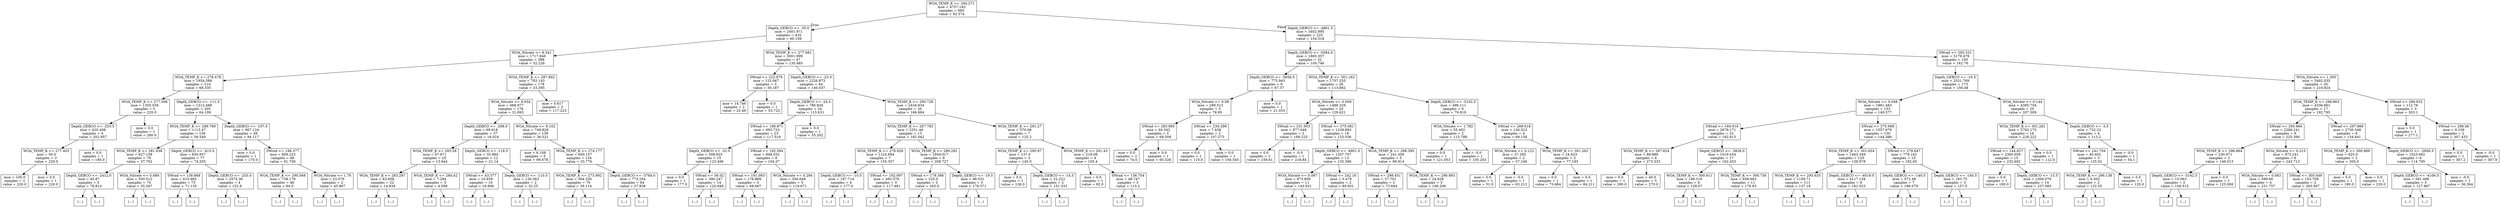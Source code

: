 digraph Tree {
node [shape=box] ;
0 [label="WOA_TEMP_K <= 294.271\nmse = 4757.183\nsamples = 660\nvalue = 92.574"] ;
1 [label="Depth_GEBCO <= -35.0\nmse = 2401.971\nsamples = 435\nvalue = 60.109"] ;
0 -> 1 [labeldistance=2.5, labelangle=45, headlabel="True"] ;
2 [label="WOA_Nitrate <= 8.341\nmse = 1717.846\nsamples = 388\nvalue = 52.226"] ;
1 -> 2 ;
3 [label="WOA_TEMP_K <= 278.478\nmse = 1954.588\nsamples = 210\nvalue = 68.335"] ;
2 -> 3 ;
4 [label="WOA_TEMP_K <= 277.506\nmse = 1355.556\nsamples = 5\nvalue = 220.0"] ;
3 -> 4 ;
5 [label="Depth_GEBCO <= -253.5\nmse = 420.408\nsamples = 4\nvalue = 202.857"] ;
4 -> 5 ;
6 [label="WOA_TEMP_K <= 277.403\nmse = 50.0\nsamples = 3\nvalue = 220.0"] ;
5 -> 6 ;
7 [label="mse = 100.0\nsamples = 2\nvalue = 220.0"] ;
6 -> 7 ;
8 [label="mse = 0.0\nsamples = 1\nvalue = 220.0"] ;
6 -> 8 ;
9 [label="mse = 0.0\nsamples = 1\nvalue = 180.0"] ;
5 -> 9 ;
10 [label="mse = 0.0\nsamples = 1\nvalue = 280.0"] ;
4 -> 10 ;
11 [label="Depth_GEBCO <= -111.5\nmse = 1312.488\nsamples = 205\nvalue = 64.109"] ;
3 -> 11 ;
12 [label="WOA_TEMP_K <= 289.789\nmse = 1115.47\nsamples = 156\nvalue = 56.549"] ;
11 -> 12 ;
13 [label="WOA_TEMP_K <= 281.638\nmse = 627.158\nsamples = 79\nvalue = 37.762"] ;
12 -> 13 ;
14 [label="Depth_GEBCO <= -2412.0\nmse = 45.87\nsamples = 5\nvalue = 79.814"] ;
13 -> 14 ;
15 [label="(...)"] ;
14 -> 15 ;
16 [label="(...)"] ;
14 -> 16 ;
23 [label="WOA_Nitrate <= 0.089\nmse = 550.512\nsamples = 74\nvalue = 35.267"] ;
13 -> 23 ;
24 [label="(...)"] ;
23 -> 24 ;
31 [label="(...)"] ;
23 -> 31 ;
134 [label="Depth_GEBCO <= -415.5\nmse = 930.937\nsamples = 77\nvalue = 74.205"] ;
12 -> 134 ;
135 [label="SWrad <= 138.868\nmse = 615.982\nsamples = 73\nvalue = 71.135"] ;
134 -> 135 ;
136 [label="(...)"] ;
135 -> 136 ;
167 [label="(...)"] ;
135 -> 167 ;
262 [label="Depth_GEBCO <= -253.0\nmse = 2575.36\nsamples = 4\nvalue = 152.8"] ;
134 -> 262 ;
263 [label="(...)"] ;
262 -> 263 ;
266 [label="(...)"] ;
262 -> 266 ;
267 [label="Depth_GEBCO <= -107.5\nmse = 967.124\nsamples = 49\nvalue = 94.117"] ;
11 -> 267 ;
268 [label="mse = 0.0\nsamples = 1\nvalue = 170.0"] ;
267 -> 268 ;
269 [label="SWrad <= 196.377\nmse = 809.223\nsamples = 48\nvalue = 91.708"] ;
267 -> 269 ;
270 [label="WOA_TEMP_K <= 290.568\nmse = 738.179\nsamples = 46\nvalue = 94.0"] ;
269 -> 270 ;
271 [label="(...)"] ;
270 -> 271 ;
342 [label="(...)"] ;
270 -> 342 ;
347 [label="WOA_Nitrate <= 1.76\nmse = 23.576\nsamples = 2\nvalue = 45.867"] ;
269 -> 347 ;
348 [label="(...)"] ;
347 -> 348 ;
349 [label="(...)"] ;
347 -> 349 ;
350 [label="WOA_TEMP_K <= 287.892\nmse = 783.143\nsamples = 178\nvalue = 33.395"] ;
2 -> 350 ;
351 [label="WOA_Nitrate <= 9.034\nmse = 668.977\nsamples = 176\nvalue = 31.893"] ;
350 -> 351 ;
352 [label="Depth_GEBCO <= -298.0\nmse = 69.918\nsamples = 37\nvalue = 16.024"] ;
351 -> 352 ;
353 [label="WOA_TEMP_K <= 283.58\nmse = 67.871\nsamples = 25\nvalue = 13.644"] ;
352 -> 353 ;
354 [label="WOA_TEMP_K <= 283.297\nmse = 63.658\nsamples = 22\nvalue = 14.834"] ;
353 -> 354 ;
355 [label="(...)"] ;
354 -> 355 ;
368 [label="(...)"] ;
354 -> 368 ;
369 [label="WOA_TEMP_K <= 284.42\nmse = 7.294\nsamples = 3\nvalue = 4.598"] ;
353 -> 369 ;
370 [label="(...)"] ;
369 -> 370 ;
373 [label="(...)"] ;
369 -> 373 ;
374 [label="Depth_GEBCO <= -118.5\nmse = 35.964\nsamples = 12\nvalue = 21.14"] ;
352 -> 374 ;
375 [label="SWrad <= 43.377\nmse = 10.659\nsamples = 10\nvalue = 19.906"] ;
374 -> 375 ;
376 [label="(...)"] ;
375 -> 376 ;
381 [label="(...)"] ;
375 -> 381 ;
382 [label="Depth_GEBCO <= -110.5\nmse = 126.563\nsamples = 2\nvalue = 32.25"] ;
374 -> 382 ;
383 [label="(...)"] ;
382 -> 383 ;
384 [label="(...)"] ;
382 -> 384 ;
385 [label="WOA_Nitrate <= 9.102\nmse = 748.828\nsamples = 139\nvalue = 36.521"] ;
351 -> 385 ;
386 [label="mse = 6.108\nsamples = 5\nvalue = 99.678"] ;
385 -> 386 ;
387 [label="WOA_TEMP_K <= 274.177\nmse = 600.157\nsamples = 134\nvalue = 33.776"] ;
385 -> 387 ;
388 [label="WOA_TEMP_K <= 273.992\nmse = 384.326\nsamples = 70\nvalue = 39.114"] ;
387 -> 388 ;
389 [label="(...)"] ;
388 -> 389 ;
472 [label="(...)"] ;
388 -> 472 ;
481 [label="Depth_GEBCO <= -3784.0\nmse = 773.254\nsamples = 64\nvalue = 27.838"] ;
387 -> 481 ;
482 [label="(...)"] ;
481 -> 482 ;
529 [label="(...)"] ;
481 -> 529 ;
604 [label="mse = 0.617\nsamples = 2\nvalue = 117.223"] ;
350 -> 604 ;
605 [label="WOA_TEMP_K <= 277.681\nmse = 3001.999\nsamples = 47\nvalue = 130.485"] ;
1 -> 605 ;
606 [label="SWrad <= 222.979\nmse = 123.067\nsamples = 3\nvalue = 30.187"] ;
605 -> 606 ;
607 [label="mse = 14.746\nsamples = 2\nvalue = 25.48"] ;
606 -> 607 ;
608 [label="mse = 0.0\nsamples = 1\nvalue = 53.722"] ;
606 -> 608 ;
609 [label="Depth_GEBCO <= -23.0\nmse = 2226.873\nsamples = 44\nvalue = 140.037"] ;
605 -> 609 ;
610 [label="Depth_GEBCO <= -24.5\nmse = 786.826\nsamples = 24\nvalue = 115.631"] ;
609 -> 610 ;
611 [label="SWrad <= 186.871\nmse = 693.733\nsamples = 23\nvalue = 117.519"] ;
610 -> 611 ;
612 [label="Depth_GEBCO <= -32.5\nmse = 508.825\nsamples = 15\nvalue = 123.496"] ;
611 -> 612 ;
613 [label="mse = 0.0\nsamples = 1\nvalue = 177.0"] ;
612 -> 613 ;
614 [label="SWrad <= 56.02\nmse = 390.247\nsamples = 14\nvalue = 120.949"] ;
612 -> 614 ;
615 [label="(...)"] ;
614 -> 615 ;
618 [label="(...)"] ;
614 -> 618 ;
637 [label="SWrad <= 192.594\nmse = 849.032\nsamples = 8\nvalue = 104.37"] ;
611 -> 637 ;
638 [label="SWrad <= 191.093\nmse = 176.889\nsamples = 3\nvalue = 68.667"] ;
637 -> 638 ;
639 [label="(...)"] ;
638 -> 639 ;
640 [label="(...)"] ;
638 -> 640 ;
641 [label="WOA_Nitrate <= 0.294\nmse = 356.648\nsamples = 5\nvalue = 119.671"] ;
637 -> 641 ;
642 [label="(...)"] ;
641 -> 642 ;
643 [label="(...)"] ;
641 -> 643 ;
644 [label="mse = 0.0\nsamples = 1\nvalue = 55.202"] ;
610 -> 644 ;
645 [label="WOA_TEMP_K <= 290.728\nmse = 2434.934\nsamples = 20\nvalue = 166.884"] ;
609 -> 645 ;
646 [label="WOA_TEMP_K <= 287.783\nmse = 2251.46\nsamples = 13\nvalue = 182.042"] ;
645 -> 646 ;
647 [label="WOA_TEMP_K <= 278.928\nmse = 1124.694\nsamples = 7\nvalue = 155.357"] ;
646 -> 647 ;
648 [label="Depth_GEBCO <= -10.5\nmse = 197.714\nsamples = 4\nvalue = 177.0"] ;
647 -> 648 ;
649 [label="(...)"] ;
648 -> 649 ;
652 [label="(...)"] ;
648 -> 652 ;
655 [label="SWrad <= 192.097\nmse = 492.576\nsamples = 3\nvalue = 117.481"] ;
647 -> 655 ;
656 [label="(...)"] ;
655 -> 656 ;
659 [label="(...)"] ;
655 -> 659 ;
660 [label="WOA_TEMP_K <= 289.282\nmse = 1954.017\nsamples = 6\nvalue = 208.727"] ;
646 -> 660 ;
661 [label="SWrad <= 178.386\nmse = 225.0\nsamples = 3\nvalue = 265.0"] ;
660 -> 661 ;
662 [label="(...)"] ;
661 -> 662 ;
663 [label="(...)"] ;
661 -> 663 ;
666 [label="Depth_GEBCO <= -19.5\nmse = 98.531\nsamples = 3\nvalue = 176.571"] ;
660 -> 666 ;
667 [label="(...)"] ;
666 -> 667 ;
668 [label="(...)"] ;
666 -> 668 ;
671 [label="WOA_TEMP_K <= 291.27\nmse = 570.08\nsamples = 7\nvalue = 125.2"] ;
645 -> 671 ;
672 [label="WOA_TEMP_K <= 290.97\nmse = 137.0\nsamples = 3\nvalue = 145.0"] ;
671 -> 672 ;
673 [label="mse = 0.0\nsamples = 1\nvalue = 126.0"] ;
672 -> 673 ;
674 [label="Depth_GEBCO <= -14.5\nmse = 22.222\nsamples = 2\nvalue = 151.333"] ;
672 -> 674 ;
675 [label="(...)"] ;
674 -> 675 ;
676 [label="(...)"] ;
674 -> 676 ;
677 [label="WOA_TEMP_K <= 291.43\nmse = 219.08\nsamples = 4\nvalue = 105.4"] ;
671 -> 677 ;
678 [label="mse = 0.0\nsamples = 1\nvalue = 82.0"] ;
677 -> 678 ;
679 [label="SWrad <= 156.704\nmse = 48.747\nsamples = 3\nvalue = 113.2"] ;
677 -> 679 ;
680 [label="(...)"] ;
679 -> 680 ;
681 [label="(...)"] ;
679 -> 681 ;
684 [label="Depth_GEBCO <= -4861.5\nmse = 3402.995\nsamples = 225\nvalue = 154.518"] ;
0 -> 684 [labeldistance=2.5, labelangle=-45, headlabel="False"] ;
685 [label="Depth_GEBCO <= -5584.0\nmse = 1865.357\nsamples = 32\nvalue = 104.746"] ;
684 -> 685 ;
686 [label="Depth_GEBCO <= -5656.5\nmse = 775.943\nsamples = 6\nvalue = 67.37"] ;
685 -> 686 ;
687 [label="WOA_Nitrate <= 0.08\nmse = 299.513\nsamples = 5\nvalue = 78.95"] ;
686 -> 687 ;
688 [label="SWrad <= 283.995\nmse = 40.342\nsamples = 3\nvalue = 69.509"] ;
687 -> 688 ;
689 [label="mse = 0.0\nsamples = 2\nvalue = 74.0"] ;
688 -> 689 ;
690 [label="mse = 0.0\nsamples = 1\nvalue = 60.526"] ;
688 -> 690 ;
691 [label="SWrad <= 234.299\nmse = 7.438\nsamples = 2\nvalue = 107.273"] ;
687 -> 691 ;
692 [label="mse = 0.0\nsamples = 1\nvalue = 110.0"] ;
691 -> 692 ;
693 [label="mse = 0.0\nsamples = 1\nvalue = 104.545"] ;
691 -> 693 ;
694 [label="mse = 0.0\nsamples = 1\nvalue = 21.053"] ;
686 -> 694 ;
695 [label="WOA_TEMP_K <= 301.162\nmse = 1707.255\nsamples = 26\nvalue = 113.862"] ;
685 -> 695 ;
696 [label="WOA_Nitrate <= 0.009\nmse = 1486.329\nsamples = 20\nvalue = 129.621"] ;
695 -> 696 ;
697 [label="SWrad <= 231.953\nmse = 877.048\nsamples = 2\nvalue = 189.225"] ;
696 -> 697 ;
698 [label="mse = 0.0\nsamples = 1\nvalue = 159.61"] ;
697 -> 698 ;
699 [label="mse = -0.0\nsamples = 1\nvalue = 218.84"] ;
697 -> 699 ;
700 [label="SWrad <= 275.081\nmse = 1238.893\nsamples = 18\nvalue = 125.036"] ;
696 -> 700 ;
701 [label="Depth_GEBCO <= -4901.0\nmse = 1207.707\nsamples = 13\nvalue = 135.396"] ;
700 -> 701 ;
702 [label="WOA_Nitrate <= 0.097\nmse = 973.809\nsamples = 11\nvalue = 143.921"] ;
701 -> 702 ;
703 [label="(...)"] ;
702 -> 703 ;
706 [label="(...)"] ;
702 -> 706 ;
723 [label="SWrad <= 242.16\nmse = 0.478\nsamples = 2\nvalue = 89.931"] ;
701 -> 723 ;
724 [label="(...)"] ;
723 -> 724 ;
725 [label="(...)"] ;
723 -> 725 ;
726 [label="WOA_TEMP_K <= 298.395\nmse = 241.356\nsamples = 5\nvalue = 96.914"] ;
700 -> 726 ;
727 [label="SWrad <= 298.451\nmse = 27.701\nsamples = 2\nvalue = 73.684"] ;
726 -> 727 ;
728 [label="(...)"] ;
727 -> 728 ;
729 [label="(...)"] ;
727 -> 729 ;
730 [label="WOA_TEMP_K <= 299.993\nmse = 24.626\nsamples = 3\nvalue = 106.206"] ;
726 -> 730 ;
731 [label="(...)"] ;
730 -> 731 ;
734 [label="(...)"] ;
730 -> 734 ;
735 [label="Depth_GEBCO <= -5102.5\nmse = 496.111\nsamples = 6\nvalue = 79.919"] ;
695 -> 735 ;
736 [label="WOA_Nitrate <= 1.782\nmse = 55.402\nsamples = 2\nvalue = 115.789"] ;
735 -> 736 ;
737 [label="mse = 0.0\nsamples = 1\nvalue = 121.053"] ;
736 -> 737 ;
738 [label="mse = -0.0\nsamples = 1\nvalue = 105.263"] ;
736 -> 738 ;
739 [label="SWrad <= 268.618\nmse = 126.523\nsamples = 4\nvalue = 69.158"] ;
735 -> 739 ;
740 [label="WOA_Nitrate <= 0.122\nmse = 37.285\nsamples = 2\nvalue = 57.106"] ;
739 -> 740 ;
741 [label="mse = 0.0\nsamples = 1\nvalue = 51.0"] ;
740 -> 741 ;
742 [label="mse = -0.0\nsamples = 1\nvalue = 63.212"] ;
740 -> 742 ;
743 [label="WOA_TEMP_K <= 301.262\nmse = 24.623\nsamples = 2\nvalue = 77.193"] ;
739 -> 743 ;
744 [label="mse = 0.0\nsamples = 1\nvalue = 73.684"] ;
743 -> 744 ;
745 [label="mse = 0.0\nsamples = 1\nvalue = 84.211"] ;
743 -> 745 ;
746 [label="SWrad <= 285.331\nmse = 3179.479\nsamples = 193\nvalue = 162.76"] ;
684 -> 746 ;
747 [label="Depth_GEBCO <= -16.5\nmse = 2531.769\nsamples = 173\nvalue = 156.48"] ;
746 -> 747 ;
748 [label="WOA_Nitrate <= 0.048\nmse = 1881.483\nsamples = 153\nvalue = 149.577"] ;
747 -> 748 ;
749 [label="SWrad <= 184.916\nmse = 2679.171\nsamples = 23\nvalue = 182.613"] ;
748 -> 749 ;
750 [label="WOA_TEMP_K <= 297.824\nmse = 88.889\nsamples = 6\nvalue = 273.333"] ;
749 -> 750 ;
751 [label="mse = 0.0\nsamples = 1\nvalue = 290.0"] ;
750 -> 751 ;
752 [label="mse = 40.0\nsamples = 5\nvalue = 270.0"] ;
750 -> 752 ;
753 [label="Depth_GEBCO <= -3828.0\nmse = 1019.434\nsamples = 17\nvalue = 162.453"] ;
749 -> 753 ;
754 [label="WOA_TEMP_K <= 300.911\nmse = 196.316\nsamples = 6\nvalue = 128.07"] ;
753 -> 754 ;
755 [label="(...)"] ;
754 -> 755 ;
758 [label="(...)"] ;
754 -> 758 ;
765 [label="WOA_TEMP_K <= 300.736\nmse = 658.663\nsamples = 11\nvalue = 176.93"] ;
753 -> 765 ;
766 [label="(...)"] ;
765 -> 766 ;
775 [label="(...)"] ;
765 -> 775 ;
776 [label="SWrad <= 275.698\nmse = 1557.679\nsamples = 130\nvalue = 144.386"] ;
748 -> 776 ;
777 [label="WOA_TEMP_K <= 301.654\nmse = 1463.349\nsamples = 120\nvalue = 139.978"] ;
776 -> 777 ;
778 [label="WOA_TEMP_K <= 295.635\nmse = 1159.71\nsamples = 111\nvalue = 137.18"] ;
777 -> 778 ;
779 [label="(...)"] ;
778 -> 779 ;
818 [label="(...)"] ;
778 -> 818 ;
955 [label="Depth_GEBCO <= -4019.0\nmse = 4117.134\nsamples = 9\nvalue = 181.023"] ;
777 -> 955 ;
956 [label="(...)"] ;
955 -> 956 ;
959 [label="(...)"] ;
955 -> 959 ;
972 [label="SWrad <= 278.647\nmse = 779.162\nsamples = 10\nvalue = 182.05"] ;
776 -> 972 ;
973 [label="Depth_GEBCO <= -140.5\nmse = 572.48\nsamples = 7\nvalue = 196.079"] ;
972 -> 973 ;
974 [label="(...)"] ;
973 -> 974 ;
977 [label="(...)"] ;
973 -> 977 ;
978 [label="Depth_GEBCO <= -140.5\nmse = 193.75\nsamples = 3\nvalue = 157.5"] ;
972 -> 978 ;
979 [label="(...)"] ;
978 -> 979 ;
980 [label="(...)"] ;
978 -> 980 ;
981 [label="WOA_Nitrate <= 0.144\nmse = 4385.754\nsamples = 20\nvalue = 207.309"] ;
747 -> 981 ;
982 [label="WOA_TEMP_K <= 301.281\nmse = 2792.173\nsamples = 16\nvalue = 228.222"] ;
981 -> 982 ;
983 [label="SWrad <= 144.827\nmse = 2360.059\nsamples = 15\nvalue = 232.692"] ;
982 -> 983 ;
984 [label="mse = 0.0\nsamples = 1\nvalue = 180.0"] ;
983 -> 984 ;
985 [label="Depth_GEBCO <= -15.5\nmse = 2306.076\nsamples = 14\nvalue = 237.083"] ;
983 -> 985 ;
986 [label="(...)"] ;
985 -> 986 ;
987 [label="(...)"] ;
985 -> 987 ;
1000 [label="mse = 0.0\nsamples = 1\nvalue = 112.0"] ;
982 -> 1000 ;
1001 [label="Depth_GEBCO <= -3.5\nmse = 732.23\nsamples = 4\nvalue = 113.2"] ;
981 -> 1001 ;
1002 [label="SWrad <= 241.704\nmse = 40.402\nsamples = 3\nvalue = 125.02"] ;
1001 -> 1002 ;
1003 [label="WOA_TEMP_K <= 296.138\nmse = 6.502\nsamples = 2\nvalue = 132.55"] ;
1002 -> 1003 ;
1004 [label="(...)"] ;
1003 -> 1004 ;
1005 [label="(...)"] ;
1003 -> 1005 ;
1006 [label="mse = 0.0\nsamples = 1\nvalue = 120.0"] ;
1002 -> 1006 ;
1007 [label="mse = -0.0\nsamples = 1\nvalue = 54.1"] ;
1001 -> 1007 ;
1008 [label="WOA_Nitrate <= 1.305\nmse = 5492.035\nsamples = 20\nvalue = 216.924"] ;
746 -> 1008 ;
1009 [label="WOA_TEMP_K <= 298.863\nmse = 4336.661\nsamples = 17\nvalue = 192.795"] ;
1008 -> 1009 ;
1010 [label="SWrad <= 295.966\nmse = 2288.241\nsamples = 9\nvalue = 225.394"] ;
1009 -> 1010 ;
1011 [label="WOA_TEMP_K <= 296.864\nmse = 230.971\nsamples = 3\nvalue = 146.013"] ;
1010 -> 1011 ;
1012 [label="Depth_GEBCO <= -3162.5\nmse = 15.563\nsamples = 2\nvalue = 156.515"] ;
1011 -> 1012 ;
1013 [label="(...)"] ;
1012 -> 1013 ;
1014 [label="(...)"] ;
1012 -> 1014 ;
1015 [label="mse = 0.0\nsamples = 1\nvalue = 125.008"] ;
1011 -> 1015 ;
1016 [label="WOA_Nitrate <= 0.215\nmse = 973.241\nsamples = 6\nvalue = 243.713"] ;
1010 -> 1016 ;
1017 [label="WOA_Nitrate <= 0.083\nmse = 599.66\nsamples = 4\nvalue = 231.757"] ;
1016 -> 1017 ;
1018 [label="(...)"] ;
1017 -> 1018 ;
1021 [label="(...)"] ;
1017 -> 1021 ;
1024 [label="SWrad <= 305.049\nmse = 153.709\nsamples = 2\nvalue = 283.567"] ;
1016 -> 1024 ;
1025 [label="(...)"] ;
1024 -> 1025 ;
1026 [label="(...)"] ;
1024 -> 1026 ;
1027 [label="SWrad <= 297.866\nmse = 2730.348\nsamples = 8\nvalue = 134.841"] ;
1009 -> 1027 ;
1028 [label="WOA_TEMP_K <= 300.989\nmse = 625.0\nsamples = 2\nvalue = 205.0"] ;
1027 -> 1028 ;
1029 [label="mse = 0.0\nsamples = 1\nvalue = 180.0"] ;
1028 -> 1029 ;
1030 [label="mse = 0.0\nsamples = 1\nvalue = 230.0"] ;
1028 -> 1030 ;
1031 [label="Depth_GEBCO <= -2600.5\nmse = 1523.682\nsamples = 6\nvalue = 114.795"] ;
1027 -> 1031 ;
1032 [label="Depth_GEBCO <= -4106.0\nmse = 581.496\nsamples = 5\nvalue = 127.867"] ;
1031 -> 1032 ;
1033 [label="(...)"] ;
1032 -> 1033 ;
1036 [label="(...)"] ;
1032 -> 1036 ;
1039 [label="mse = -0.0\nsamples = 1\nvalue = 36.364"] ;
1031 -> 1039 ;
1040 [label="SWrad <= 286.632\nmse = 112.76\nsamples = 3\nvalue = 303.1"] ;
1008 -> 1040 ;
1041 [label="mse = 0.0\nsamples = 1\nvalue = 277.1"] ;
1040 -> 1041 ;
1042 [label="SWrad <= 298.46\nmse = 0.109\nsamples = 2\nvalue = 307.433"] ;
1040 -> 1042 ;
1043 [label="mse = 0.0\nsamples = 1\nvalue = 307.2"] ;
1042 -> 1043 ;
1044 [label="mse = -0.0\nsamples = 1\nvalue = 307.9"] ;
1042 -> 1044 ;
}